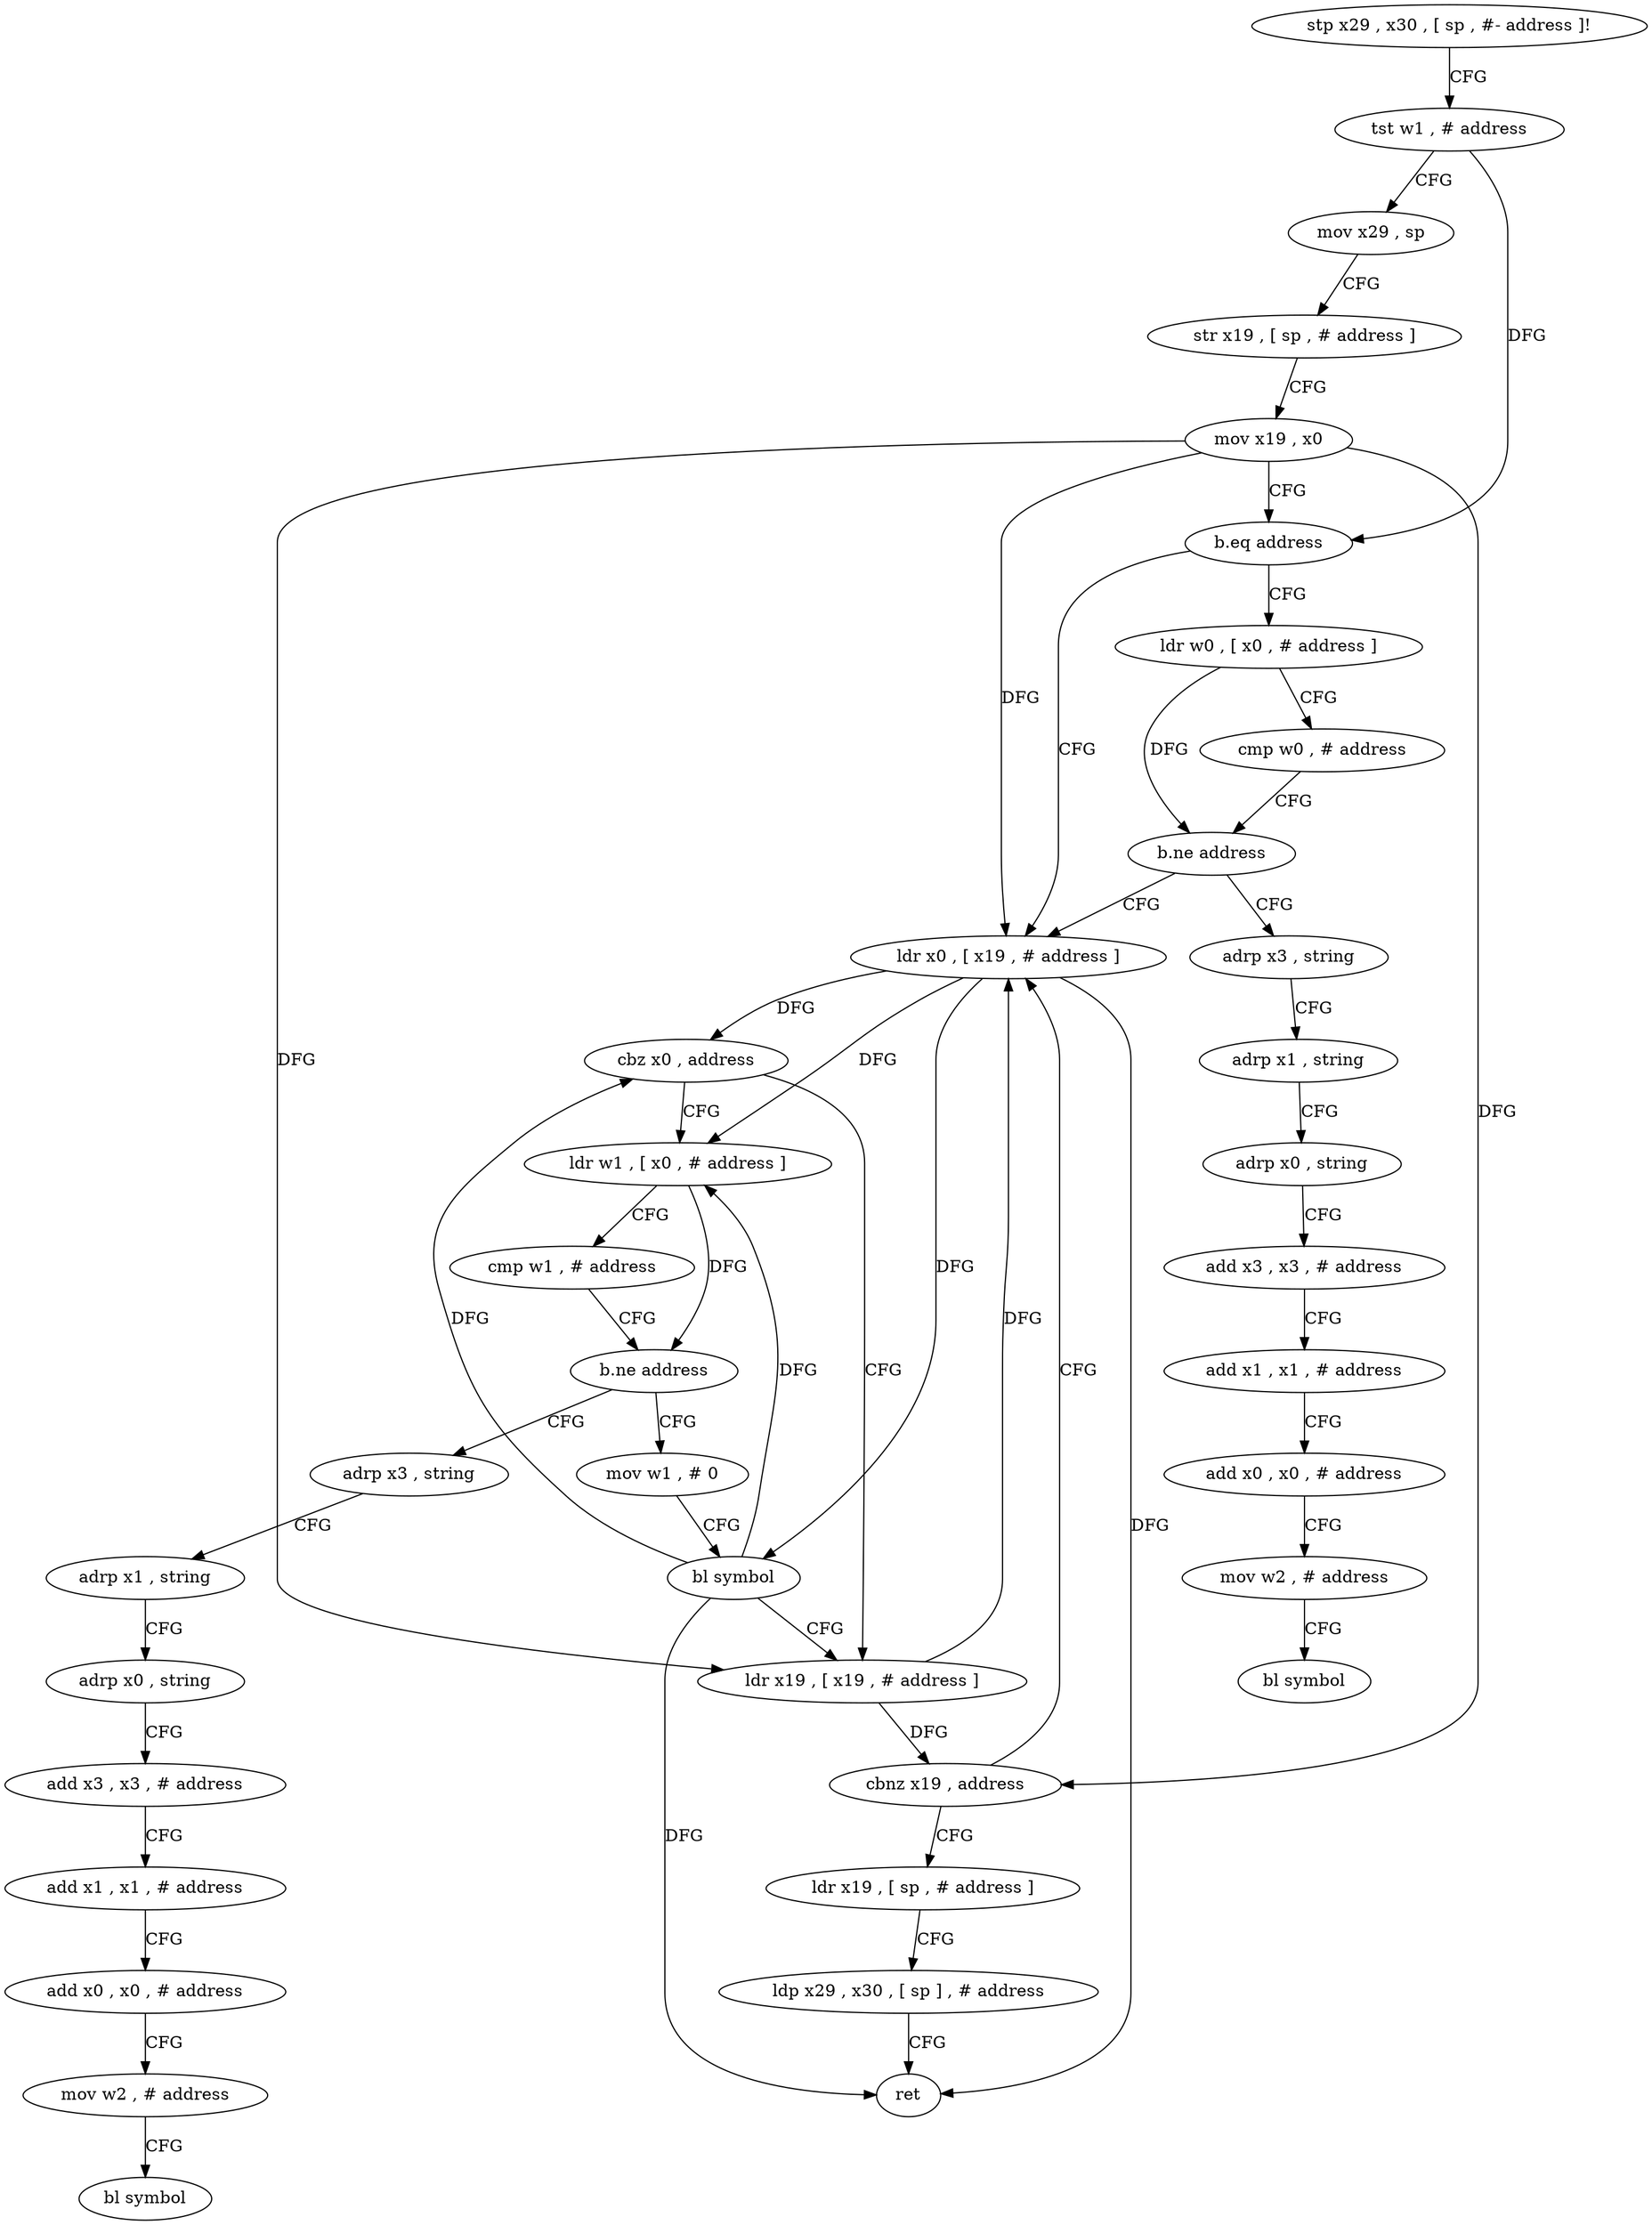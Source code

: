 digraph "func" {
"4223000" [label = "stp x29 , x30 , [ sp , #- address ]!" ]
"4223004" [label = "tst w1 , # address" ]
"4223008" [label = "mov x29 , sp" ]
"4223012" [label = "str x19 , [ sp , # address ]" ]
"4223016" [label = "mov x19 , x0" ]
"4223020" [label = "b.eq address" ]
"4223036" [label = "ldr x0 , [ x19 , # address ]" ]
"4223024" [label = "ldr w0 , [ x0 , # address ]" ]
"4223040" [label = "cbz x0 , address" ]
"4223064" [label = "ldr x19 , [ x19 , # address ]" ]
"4223044" [label = "ldr w1 , [ x0 , # address ]" ]
"4223028" [label = "cmp w0 , # address" ]
"4223032" [label = "b.ne address" ]
"4223116" [label = "adrp x3 , string" ]
"4223068" [label = "cbnz x19 , address" ]
"4223072" [label = "ldr x19 , [ sp , # address ]" ]
"4223048" [label = "cmp w1 , # address" ]
"4223052" [label = "b.ne address" ]
"4223084" [label = "adrp x3 , string" ]
"4223056" [label = "mov w1 , # 0" ]
"4223120" [label = "adrp x1 , string" ]
"4223124" [label = "adrp x0 , string" ]
"4223128" [label = "add x3 , x3 , # address" ]
"4223132" [label = "add x1 , x1 , # address" ]
"4223136" [label = "add x0 , x0 , # address" ]
"4223140" [label = "mov w2 , # address" ]
"4223144" [label = "bl symbol" ]
"4223076" [label = "ldp x29 , x30 , [ sp ] , # address" ]
"4223080" [label = "ret" ]
"4223088" [label = "adrp x1 , string" ]
"4223092" [label = "adrp x0 , string" ]
"4223096" [label = "add x3 , x3 , # address" ]
"4223100" [label = "add x1 , x1 , # address" ]
"4223104" [label = "add x0 , x0 , # address" ]
"4223108" [label = "mov w2 , # address" ]
"4223112" [label = "bl symbol" ]
"4223060" [label = "bl symbol" ]
"4223000" -> "4223004" [ label = "CFG" ]
"4223004" -> "4223008" [ label = "CFG" ]
"4223004" -> "4223020" [ label = "DFG" ]
"4223008" -> "4223012" [ label = "CFG" ]
"4223012" -> "4223016" [ label = "CFG" ]
"4223016" -> "4223020" [ label = "CFG" ]
"4223016" -> "4223036" [ label = "DFG" ]
"4223016" -> "4223064" [ label = "DFG" ]
"4223016" -> "4223068" [ label = "DFG" ]
"4223020" -> "4223036" [ label = "CFG" ]
"4223020" -> "4223024" [ label = "CFG" ]
"4223036" -> "4223040" [ label = "DFG" ]
"4223036" -> "4223044" [ label = "DFG" ]
"4223036" -> "4223080" [ label = "DFG" ]
"4223036" -> "4223060" [ label = "DFG" ]
"4223024" -> "4223028" [ label = "CFG" ]
"4223024" -> "4223032" [ label = "DFG" ]
"4223040" -> "4223064" [ label = "CFG" ]
"4223040" -> "4223044" [ label = "CFG" ]
"4223064" -> "4223068" [ label = "DFG" ]
"4223064" -> "4223036" [ label = "DFG" ]
"4223044" -> "4223048" [ label = "CFG" ]
"4223044" -> "4223052" [ label = "DFG" ]
"4223028" -> "4223032" [ label = "CFG" ]
"4223032" -> "4223116" [ label = "CFG" ]
"4223032" -> "4223036" [ label = "CFG" ]
"4223116" -> "4223120" [ label = "CFG" ]
"4223068" -> "4223036" [ label = "CFG" ]
"4223068" -> "4223072" [ label = "CFG" ]
"4223072" -> "4223076" [ label = "CFG" ]
"4223048" -> "4223052" [ label = "CFG" ]
"4223052" -> "4223084" [ label = "CFG" ]
"4223052" -> "4223056" [ label = "CFG" ]
"4223084" -> "4223088" [ label = "CFG" ]
"4223056" -> "4223060" [ label = "CFG" ]
"4223120" -> "4223124" [ label = "CFG" ]
"4223124" -> "4223128" [ label = "CFG" ]
"4223128" -> "4223132" [ label = "CFG" ]
"4223132" -> "4223136" [ label = "CFG" ]
"4223136" -> "4223140" [ label = "CFG" ]
"4223140" -> "4223144" [ label = "CFG" ]
"4223076" -> "4223080" [ label = "CFG" ]
"4223088" -> "4223092" [ label = "CFG" ]
"4223092" -> "4223096" [ label = "CFG" ]
"4223096" -> "4223100" [ label = "CFG" ]
"4223100" -> "4223104" [ label = "CFG" ]
"4223104" -> "4223108" [ label = "CFG" ]
"4223108" -> "4223112" [ label = "CFG" ]
"4223060" -> "4223064" [ label = "CFG" ]
"4223060" -> "4223040" [ label = "DFG" ]
"4223060" -> "4223044" [ label = "DFG" ]
"4223060" -> "4223080" [ label = "DFG" ]
}
